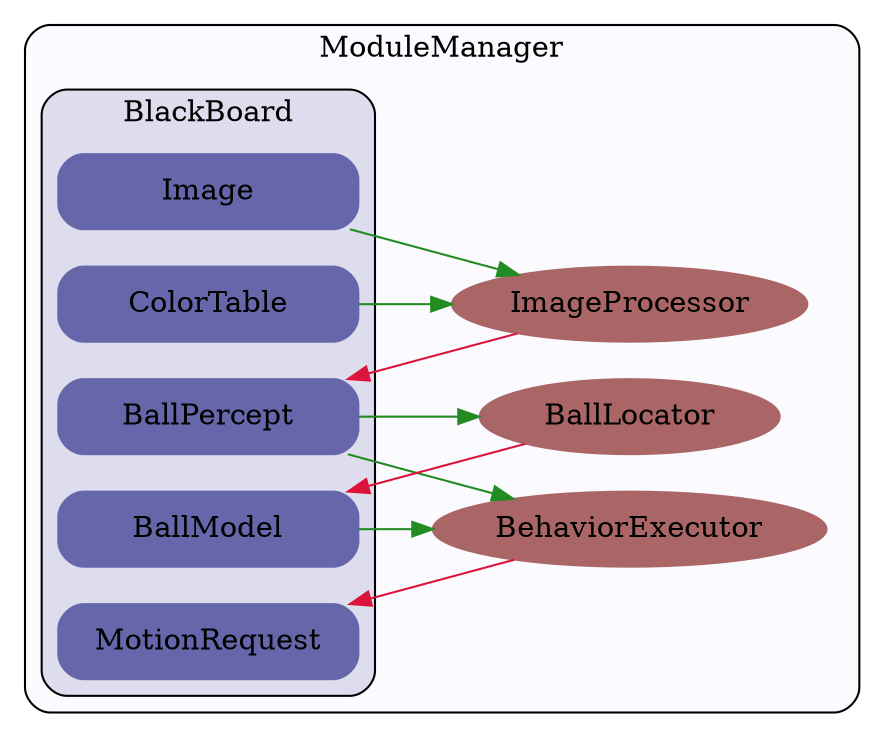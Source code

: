 digraph 
{ 
	compound=true;
	graph [rankdir=LR];
	
	subgraph cluster_reason2
	{
		label="ModuleManager"; 
		fontsize=14; 
		style="filled, rounded"; 
		fillcolor="#fafaff";
		color=black;
		
		subgraph cluster_reason0
		{ 
			label="BlackBoard"; 
			fontsize=14; 
			style="filled, rounded"; 
			fillcolor="#ddddee"; 
			color=black;
			node [style="filled, rounded", shape=box, color="#6666aa", width=2]; 
			r0 [label="Image"]; 
			r1 [label="ColorTable"]; 
			r2 [label="BallPercept"]; 
			r3 [label="BallModel"]; 
			r4 [label="MotionRequest"]; 
		}; 

		subgraph cluster_reason1 
		{ 
			label=""; 
			fontsize=14; 
			style="filled, rounded"; 
			color=none; 
			node [style="filled, rounded", shape=ellipse, color="#aa6666", width=2]; 
			m0 [label="ImageProcessor"];
			m1 [label="BallLocator"];
			m2 [label="BehaviorExecutor"];
		};
	};


	r0 -> m0 [color=forestgreen];
	r1 -> m0 [color=forestgreen];
	m0 -> r2 [color=crimson];

	r2 -> m1 [color=forestgreen];
	m1 -> r3 [color=crimson];

	r2 -> m2 [color=forestgreen];
	r3 -> m2 [color=forestgreen];
	m2 -> r4 [color=crimson];
	
	
}